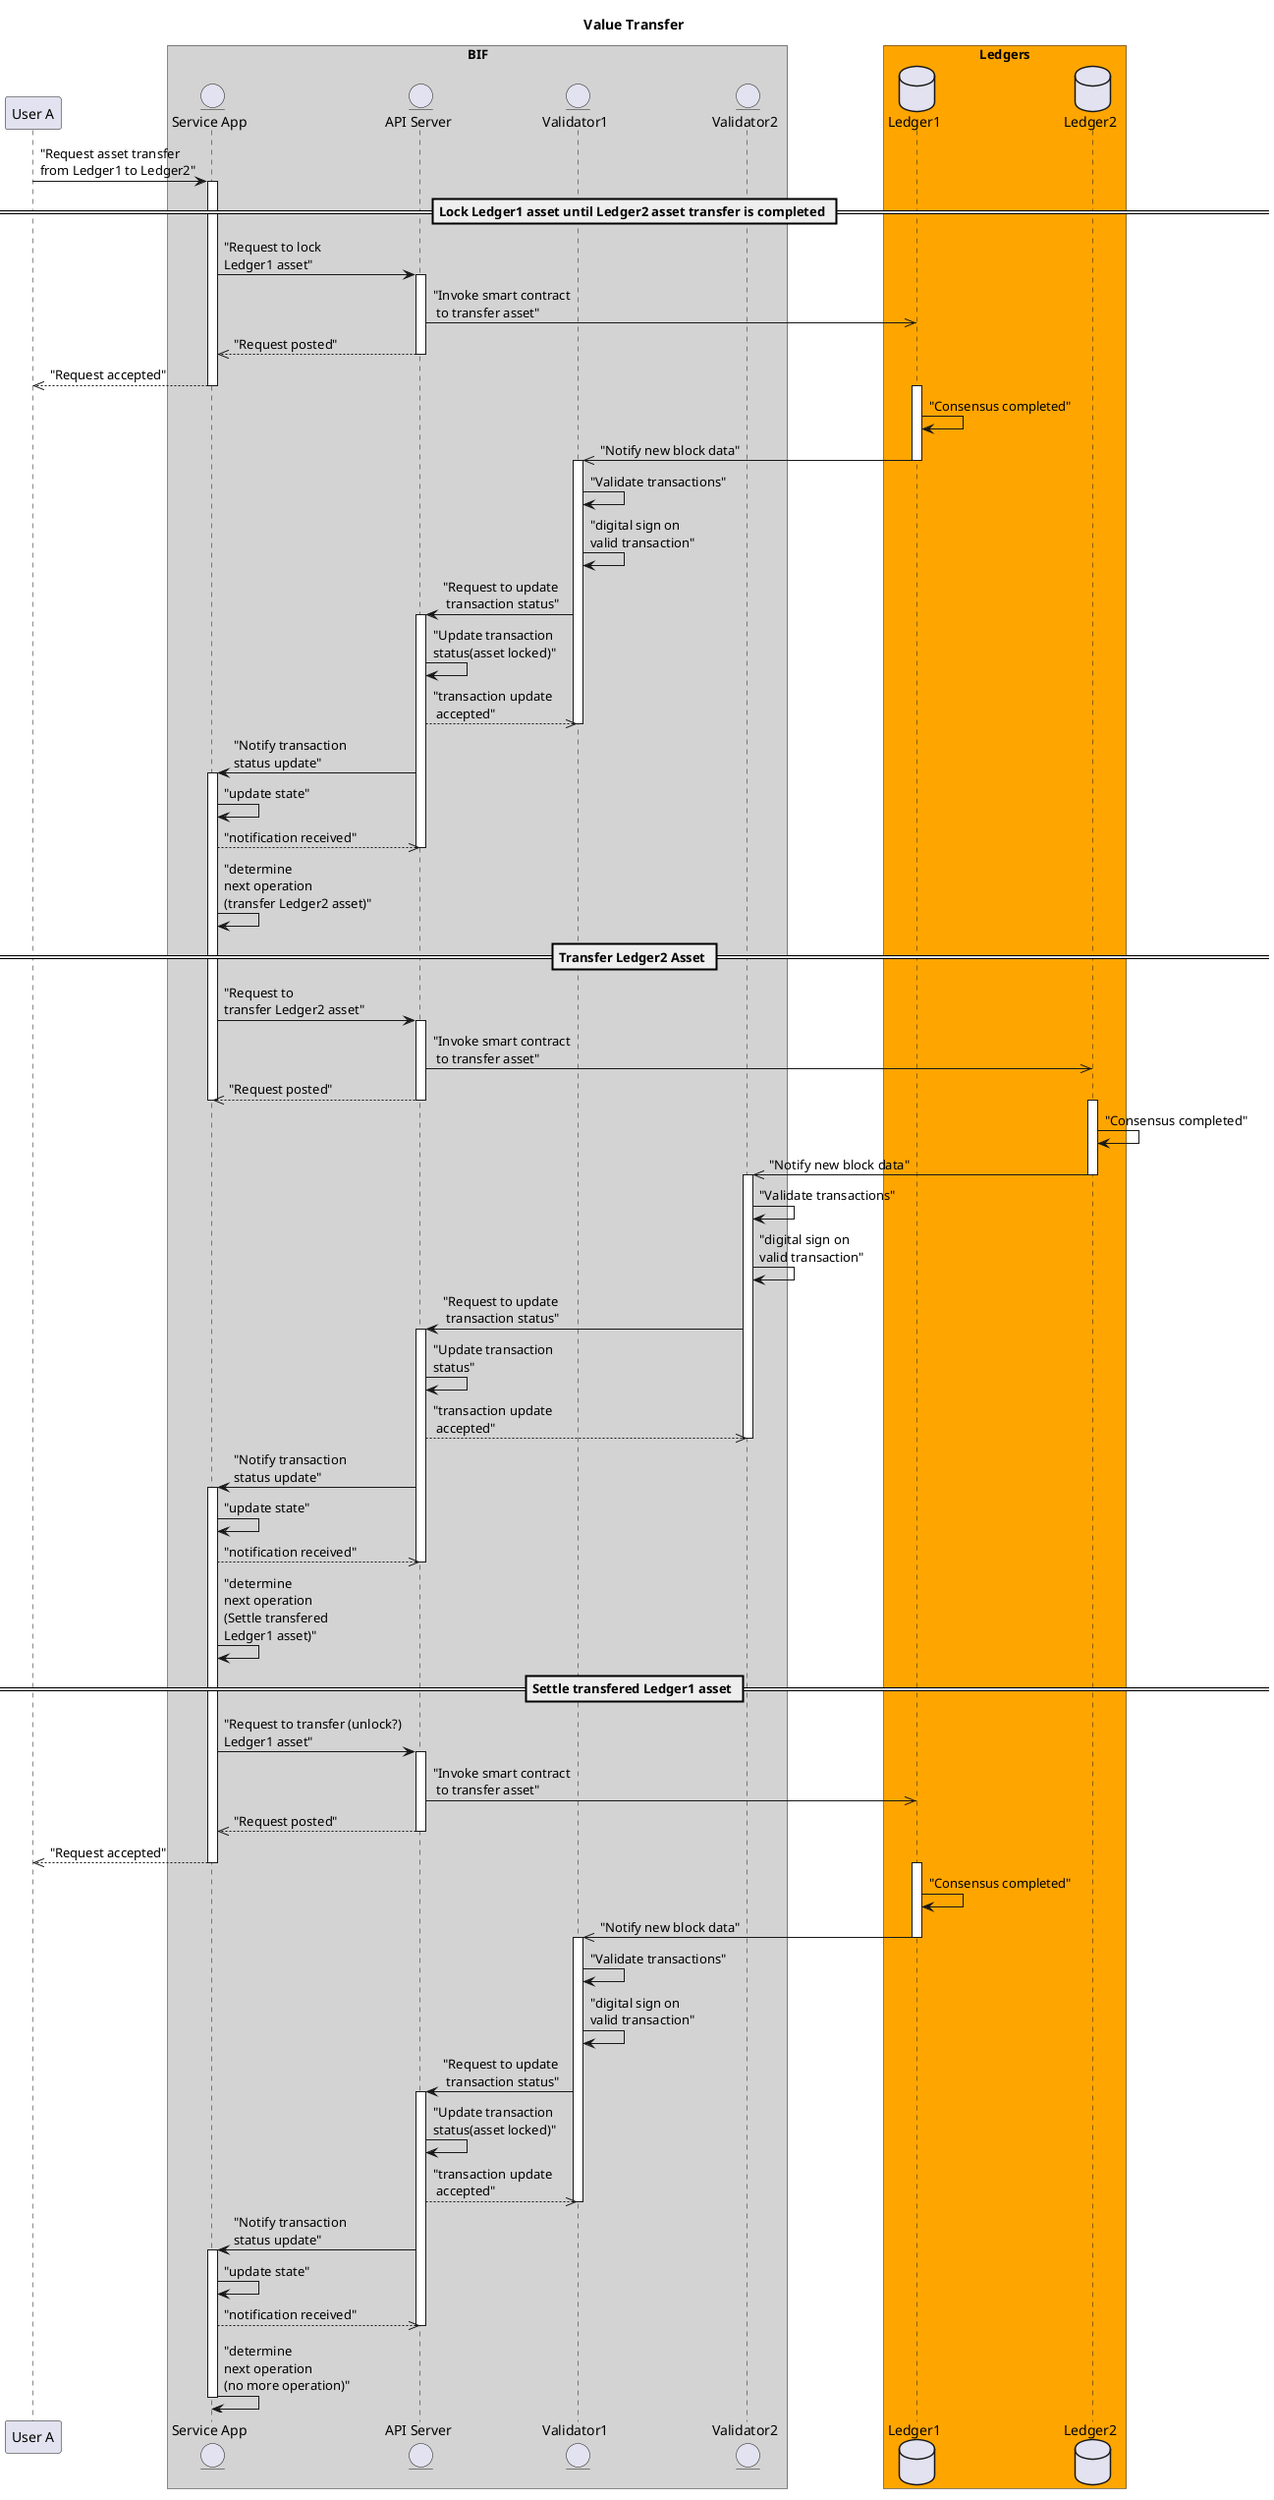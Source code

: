 @startuml
title Value Transfer

participant "User A" as user
box "BIF" #lightGrey 
entity "Service App" as sapp
entity "API Server" as apis
entity "Validator1" as validator_1
entity "Validator2" as validator_2
end box

box "Ledgers" #orange
database "Ledger1" as ledger_1
database "Ledger2" as ledger_2
end box

user -> sapp: "Request asset transfer \nfrom Ledger1 to Ledger2"
activate sapp

== Lock Ledger1 asset until Ledger2 asset transfer is completed ==
sapp -> apis: "Request to lock \nLedger1 asset"
activate apis

apis ->> ledger_1: "Invoke smart contract\n to transfer asset"
sapp <<-- apis: "Request posted"
deactivate apis
user <<-- sapp: "Request accepted"
deactivate sapp

activate ledger_1
ledger_1 -> ledger_1: "Consensus completed"
validator_1 <<- ledger_1: "Notify new block data"
deactivate ledger_1
activate validator_1

validator_1 -> validator_1: "Validate transactions"
validator_1 -> validator_1: "digital sign on \nvalid transaction"

validator_1 -> apis: "Request to update\n transaction status"
activate apis
apis -> apis: "Update transaction \nstatus(asset locked)"
apis -->> validator_1: "transaction update\n accepted"
deactivate validator_1

sapp <- apis: "Notify transaction \nstatus update"
activate sapp
sapp -> sapp: "update state"
sapp -->> apis: "notification received"
deactivate apis

sapp -> sapp: "determine \nnext operation\n(transfer Ledger2 asset)"

== Transfer Ledger2 Asset ==

sapp -> apis: "Request to \ntransfer Ledger2 asset"
activate apis
apis ->> ledger_2: "Invoke smart contract\n to transfer asset"
sapp <<-- apis: "Request posted"
deactivate apis
deactivate sapp

activate ledger_2
ledger_2 -> ledger_2: "Consensus completed"
validator_2 <<- ledger_2: "Notify new block data"
deactivate ledger_2
activate validator_2

validator_2 -> validator_2: "Validate transactions"
validator_2 -> validator_2: "digital sign on \nvalid transaction"

validator_2 -> apis: "Request to update\n transaction status"
activate apis
apis -> apis: "Update transaction \nstatus"
apis -->> validator_2: "transaction update\n accepted"
deactivate validator_2

sapp <- apis: "Notify transaction \nstatus update"
activate sapp
sapp -> sapp: "update state"
sapp -->> apis: "notification received"
deactivate apis

sapp -> sapp: "determine \nnext operation\n(Settle transfered \nLedger1 asset)"

== Settle transfered Ledger1 asset ==
sapp -> apis: "Request to transfer (unlock?) \nLedger1 asset"
activate apis

apis ->> ledger_1: "Invoke smart contract\n to transfer asset"
sapp <<-- apis: "Request posted"
deactivate apis
user <<-- sapp: "Request accepted"
deactivate sapp

activate ledger_1
ledger_1 -> ledger_1: "Consensus completed"
validator_1 <<- ledger_1: "Notify new block data"
deactivate ledger_1
activate validator_1

validator_1 -> validator_1: "Validate transactions"
validator_1 -> validator_1: "digital sign on \nvalid transaction"

validator_1 -> apis: "Request to update\n transaction status"
activate apis
apis -> apis: "Update transaction \nstatus(asset locked)"
apis -->> validator_1: "transaction update\n accepted"
deactivate validator_1

sapp <- apis: "Notify transaction \nstatus update"
activate sapp
sapp -> sapp: "update state"
sapp -->> apis: "notification received"
deactivate apis

sapp -> sapp: "determine \nnext operation\n(no more operation)"
deactivate sapp


@enduml